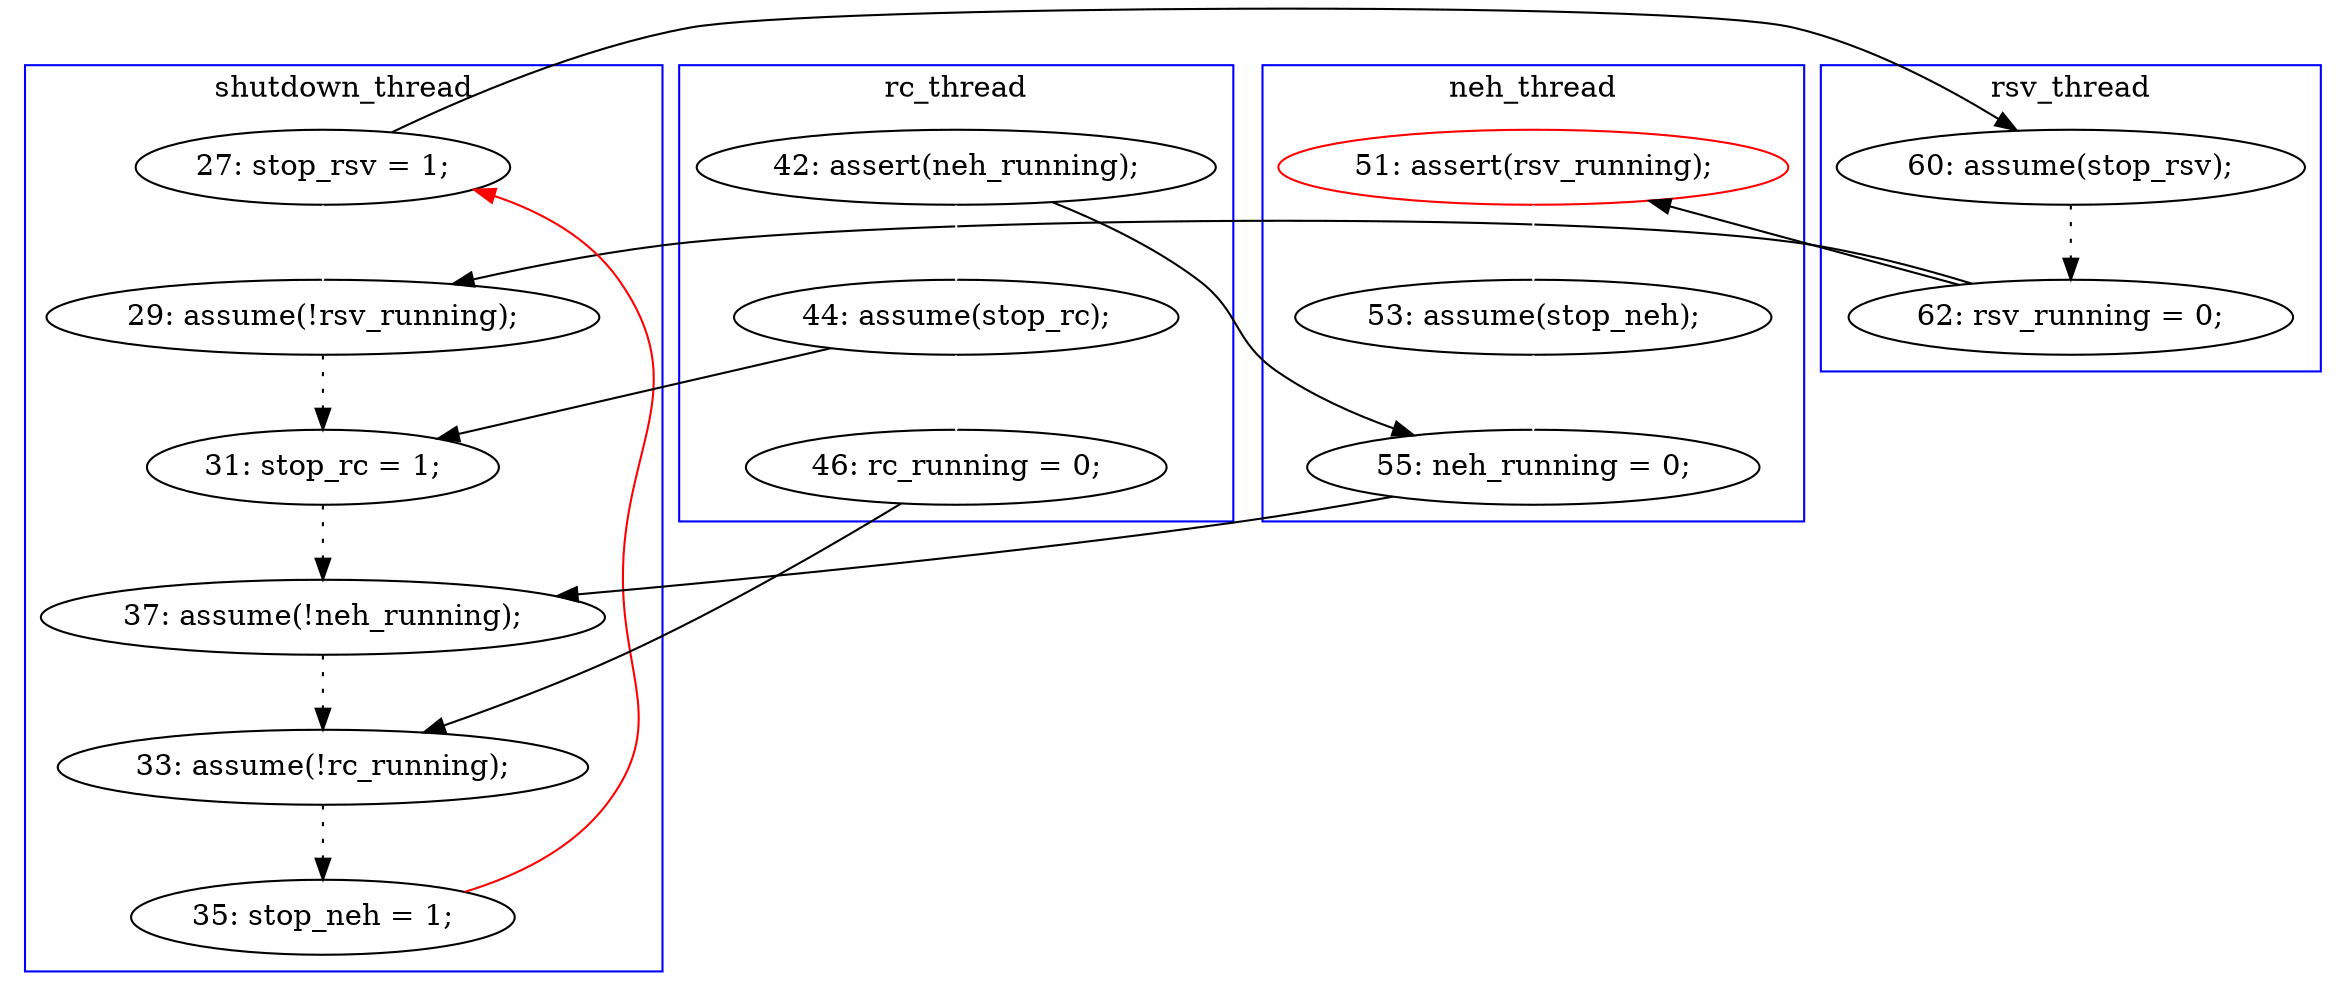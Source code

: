 digraph Counterexample {
	15 -> 17 [color = black, style = solid, constraint = false]
	19 -> 22 [color = black, style = solid, constraint = false]
	32 -> 15 [color = red, style = solid, constraint = false]
	22 -> 23 [color = white, style = solid]
	11 -> 25 [color = black, style = solid, constraint = false]
	24 -> 29 [color = white, style = solid]
	11 -> 24 [color = white, style = solid]
	29 -> 31 [color = black, style = solid, constraint = false]
	15 -> 20 [color = white, style = solid]
	23 -> 25 [color = white, style = solid]
	20 -> 28 [color = black, style = dotted]
	30 -> 31 [color = black, style = dotted]
	31 -> 32 [color = black, style = dotted]
	17 -> 19 [color = black, style = dotted]
	25 -> 30 [color = black, style = solid, constraint = false]
	19 -> 20 [color = black, style = solid, constraint = false]
	24 -> 28 [color = black, style = solid, constraint = false]
	28 -> 30 [color = black, style = dotted]
	subgraph cluster3 {
		label = neh_thread
		color = blue
		22  [label = "51: assert(rsv_running);", color = red]
		23  [label = "53: assume(stop_neh);"]
		25  [label = "55: neh_running = 0;"]
	}
	subgraph cluster4 {
		label = rsv_thread
		color = blue
		17  [label = "60: assume(stop_rsv);"]
		19  [label = "62: rsv_running = 0;"]
	}
	subgraph cluster1 {
		label = shutdown_thread
		color = blue
		20  [label = "29: assume(!rsv_running);"]
		32  [label = "35: stop_neh = 1;"]
		31  [label = "33: assume(!rc_running);"]
		28  [label = "31: stop_rc = 1;"]
		15  [label = "27: stop_rsv = 1;"]
		30  [label = "37: assume(!neh_running);"]
	}
	subgraph cluster2 {
		label = rc_thread
		color = blue
		11  [label = "42: assert(neh_running);"]
		29  [label = "46: rc_running = 0;"]
		24  [label = "44: assume(stop_rc);"]
	}
}